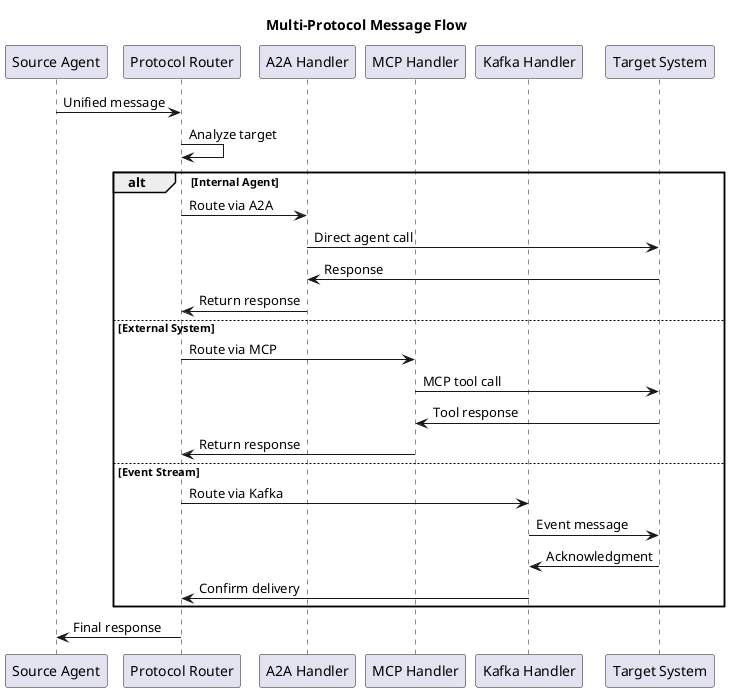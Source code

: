 @startuml
title Multi-Protocol Message Flow

participant "Source Agent" as Source
participant "Protocol Router" as Router
participant "A2A Handler" as A2A
participant "MCP Handler" as MCP
participant "Kafka Handler" as Kafka
participant "Target System" as Target

Source -> Router: Unified message
Router -> Router: Analyze target
alt Internal Agent
    Router -> A2A: Route via A2A
    A2A -> Target: Direct agent call
    Target -> A2A: Response
    A2A -> Router: Return response
else External System
    Router -> MCP: Route via MCP
    MCP -> Target: MCP tool call
    Target -> MCP: Tool response
    MCP -> Router: Return response
else Event Stream
    Router -> Kafka: Route via Kafka
    Kafka -> Target: Event message
    Target -> Kafka: Acknowledgment
    Kafka -> Router: Confirm delivery
end
Router -> Source: Final response

@enduml